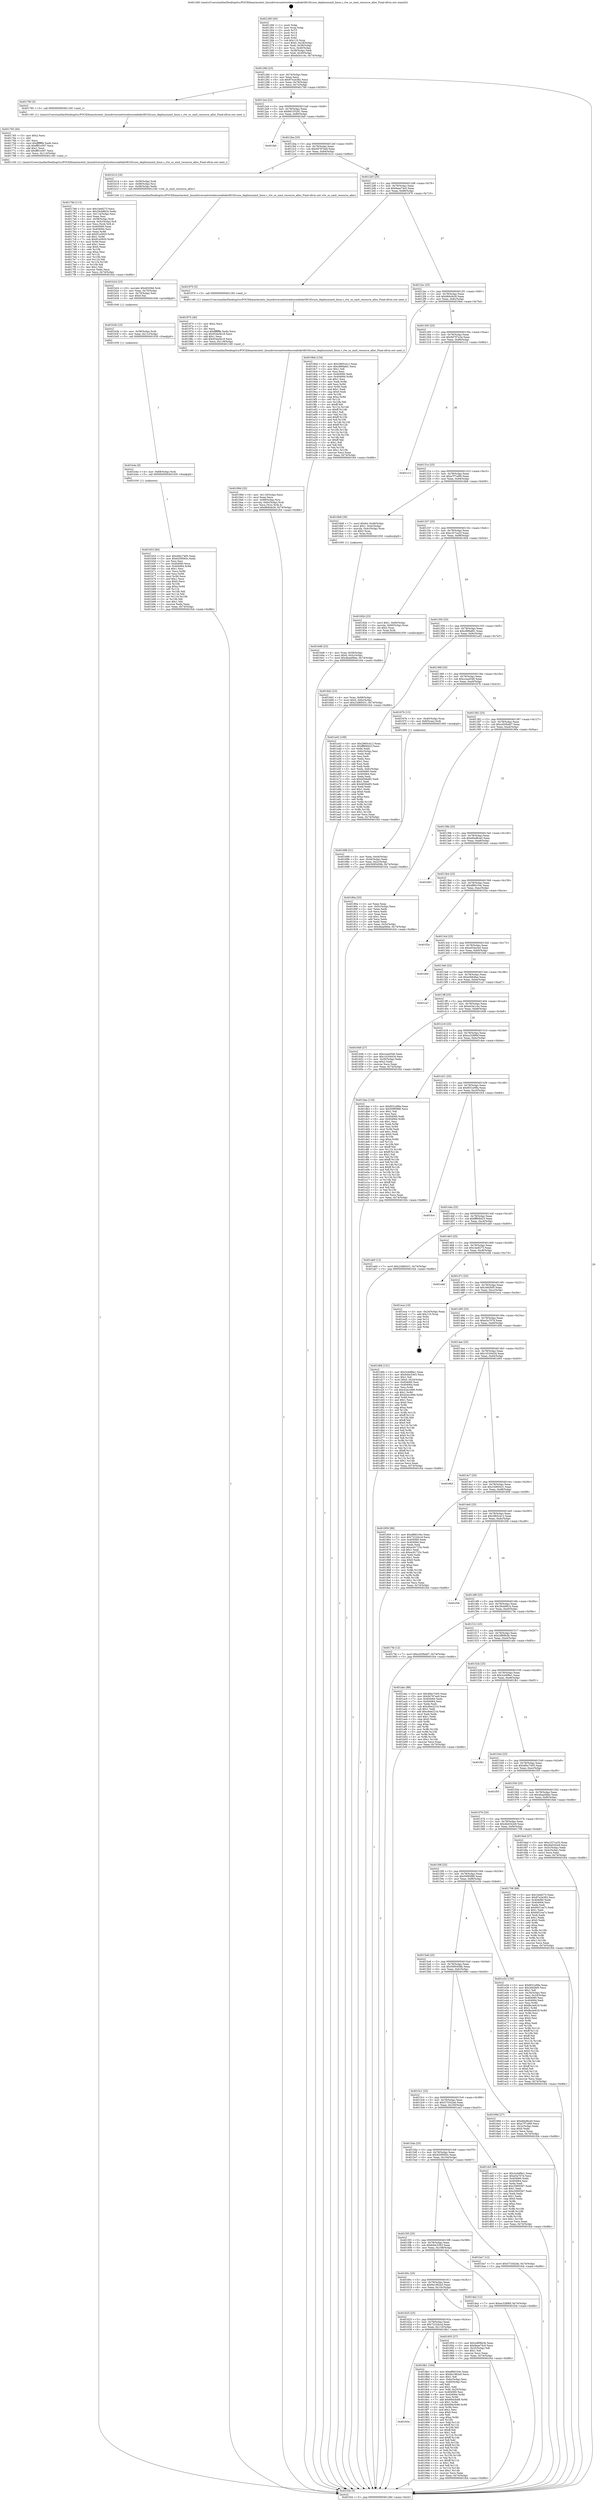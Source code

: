 digraph "0x401260" {
  label = "0x401260 (/mnt/c/Users/mathe/Desktop/tcc/POCII/binaries/extr_linuxdriversnetwirelessrealtekrtl8192cuos_deplinuxxmit_linux.c_rtw_os_xmit_resource_alloc_Final-ollvm.out::main(0))"
  labelloc = "t"
  node[shape=record]

  Entry [label="",width=0.3,height=0.3,shape=circle,fillcolor=black,style=filled]
  "0x40128d" [label="{
     0x40128d [23]\l
     | [instrs]\l
     &nbsp;&nbsp;0x40128d \<+3\>: mov -0x74(%rbp),%eax\l
     &nbsp;&nbsp;0x401290 \<+2\>: mov %eax,%ecx\l
     &nbsp;&nbsp;0x401292 \<+6\>: sub $0x87e2e382,%ecx\l
     &nbsp;&nbsp;0x401298 \<+3\>: mov %eax,-0x78(%rbp)\l
     &nbsp;&nbsp;0x40129b \<+3\>: mov %ecx,-0x7c(%rbp)\l
     &nbsp;&nbsp;0x40129e \<+6\>: je 0000000000401760 \<main+0x500\>\l
  }"]
  "0x401760" [label="{
     0x401760 [5]\l
     | [instrs]\l
     &nbsp;&nbsp;0x401760 \<+5\>: call 0000000000401160 \<next_i\>\l
     | [calls]\l
     &nbsp;&nbsp;0x401160 \{1\} (/mnt/c/Users/mathe/Desktop/tcc/POCII/binaries/extr_linuxdriversnetwirelessrealtekrtl8192cuos_deplinuxxmit_linux.c_rtw_os_xmit_resource_alloc_Final-ollvm.out::next_i)\l
  }"]
  "0x4012a4" [label="{
     0x4012a4 [22]\l
     | [instrs]\l
     &nbsp;&nbsp;0x4012a4 \<+5\>: jmp 00000000004012a9 \<main+0x49\>\l
     &nbsp;&nbsp;0x4012a9 \<+3\>: mov -0x78(%rbp),%eax\l
     &nbsp;&nbsp;0x4012ac \<+5\>: sub $0x8d155291,%eax\l
     &nbsp;&nbsp;0x4012b1 \<+3\>: mov %eax,-0x80(%rbp)\l
     &nbsp;&nbsp;0x4012b4 \<+6\>: je 0000000000401fa0 \<main+0xd40\>\l
  }"]
  Exit [label="",width=0.3,height=0.3,shape=circle,fillcolor=black,style=filled,peripheries=2]
  "0x401fa0" [label="{
     0x401fa0\l
  }", style=dashed]
  "0x4012ba" [label="{
     0x4012ba [25]\l
     | [instrs]\l
     &nbsp;&nbsp;0x4012ba \<+5\>: jmp 00000000004012bf \<main+0x5f\>\l
     &nbsp;&nbsp;0x4012bf \<+3\>: mov -0x78(%rbp),%eax\l
     &nbsp;&nbsp;0x4012c2 \<+5\>: sub $0x94767ee9,%eax\l
     &nbsp;&nbsp;0x4012c7 \<+6\>: mov %eax,-0x84(%rbp)\l
     &nbsp;&nbsp;0x4012cd \<+6\>: je 0000000000401b14 \<main+0x8b4\>\l
  }"]
  "0x401b53" [label="{
     0x401b53 [84]\l
     | [instrs]\l
     &nbsp;&nbsp;0x401b53 \<+5\>: mov $0x46bc7405,%eax\l
     &nbsp;&nbsp;0x401b58 \<+5\>: mov $0x6209565c,%edx\l
     &nbsp;&nbsp;0x401b5d \<+2\>: xor %esi,%esi\l
     &nbsp;&nbsp;0x401b5f \<+7\>: mov 0x404060,%ecx\l
     &nbsp;&nbsp;0x401b66 \<+8\>: mov 0x404064,%r8d\l
     &nbsp;&nbsp;0x401b6e \<+3\>: sub $0x1,%esi\l
     &nbsp;&nbsp;0x401b71 \<+3\>: mov %ecx,%r9d\l
     &nbsp;&nbsp;0x401b74 \<+3\>: add %esi,%r9d\l
     &nbsp;&nbsp;0x401b77 \<+4\>: imul %r9d,%ecx\l
     &nbsp;&nbsp;0x401b7b \<+3\>: and $0x1,%ecx\l
     &nbsp;&nbsp;0x401b7e \<+3\>: cmp $0x0,%ecx\l
     &nbsp;&nbsp;0x401b81 \<+4\>: sete %r10b\l
     &nbsp;&nbsp;0x401b85 \<+4\>: cmp $0xa,%r8d\l
     &nbsp;&nbsp;0x401b89 \<+4\>: setl %r11b\l
     &nbsp;&nbsp;0x401b8d \<+3\>: mov %r10b,%bl\l
     &nbsp;&nbsp;0x401b90 \<+3\>: and %r11b,%bl\l
     &nbsp;&nbsp;0x401b93 \<+3\>: xor %r11b,%r10b\l
     &nbsp;&nbsp;0x401b96 \<+3\>: or %r10b,%bl\l
     &nbsp;&nbsp;0x401b99 \<+3\>: test $0x1,%bl\l
     &nbsp;&nbsp;0x401b9c \<+3\>: cmovne %edx,%eax\l
     &nbsp;&nbsp;0x401b9f \<+3\>: mov %eax,-0x74(%rbp)\l
     &nbsp;&nbsp;0x401ba2 \<+5\>: jmp 0000000000401fcb \<main+0xd6b\>\l
  }"]
  "0x401b14" [label="{
     0x401b14 [16]\l
     | [instrs]\l
     &nbsp;&nbsp;0x401b14 \<+4\>: mov -0x58(%rbp),%rdi\l
     &nbsp;&nbsp;0x401b18 \<+4\>: mov -0x68(%rbp),%rsi\l
     &nbsp;&nbsp;0x401b1c \<+3\>: mov -0x48(%rbp),%edx\l
     &nbsp;&nbsp;0x401b1f \<+5\>: call 0000000000401240 \<rtw_os_xmit_resource_alloc\>\l
     | [calls]\l
     &nbsp;&nbsp;0x401240 \{1\} (/mnt/c/Users/mathe/Desktop/tcc/POCII/binaries/extr_linuxdriversnetwirelessrealtekrtl8192cuos_deplinuxxmit_linux.c_rtw_os_xmit_resource_alloc_Final-ollvm.out::rtw_os_xmit_resource_alloc)\l
  }"]
  "0x4012d3" [label="{
     0x4012d3 [25]\l
     | [instrs]\l
     &nbsp;&nbsp;0x4012d3 \<+5\>: jmp 00000000004012d8 \<main+0x78\>\l
     &nbsp;&nbsp;0x4012d8 \<+3\>: mov -0x78(%rbp),%eax\l
     &nbsp;&nbsp;0x4012db \<+5\>: sub $0x9aae74c0,%eax\l
     &nbsp;&nbsp;0x4012e0 \<+6\>: mov %eax,-0x88(%rbp)\l
     &nbsp;&nbsp;0x4012e6 \<+6\>: je 0000000000401970 \<main+0x710\>\l
  }"]
  "0x401b4a" [label="{
     0x401b4a [9]\l
     | [instrs]\l
     &nbsp;&nbsp;0x401b4a \<+4\>: mov -0x68(%rbp),%rdi\l
     &nbsp;&nbsp;0x401b4e \<+5\>: call 0000000000401030 \<free@plt\>\l
     | [calls]\l
     &nbsp;&nbsp;0x401030 \{1\} (unknown)\l
  }"]
  "0x401970" [label="{
     0x401970 [5]\l
     | [instrs]\l
     &nbsp;&nbsp;0x401970 \<+5\>: call 0000000000401160 \<next_i\>\l
     | [calls]\l
     &nbsp;&nbsp;0x401160 \{1\} (/mnt/c/Users/mathe/Desktop/tcc/POCII/binaries/extr_linuxdriversnetwirelessrealtekrtl8192cuos_deplinuxxmit_linux.c_rtw_os_xmit_resource_alloc_Final-ollvm.out::next_i)\l
  }"]
  "0x4012ec" [label="{
     0x4012ec [25]\l
     | [instrs]\l
     &nbsp;&nbsp;0x4012ec \<+5\>: jmp 00000000004012f1 \<main+0x91\>\l
     &nbsp;&nbsp;0x4012f1 \<+3\>: mov -0x78(%rbp),%eax\l
     &nbsp;&nbsp;0x4012f4 \<+5\>: sub $0x9b9cfe26,%eax\l
     &nbsp;&nbsp;0x4012f9 \<+6\>: mov %eax,-0x8c(%rbp)\l
     &nbsp;&nbsp;0x4012ff \<+6\>: je 00000000004019bd \<main+0x75d\>\l
  }"]
  "0x401b3b" [label="{
     0x401b3b [15]\l
     | [instrs]\l
     &nbsp;&nbsp;0x401b3b \<+4\>: mov -0x58(%rbp),%rdi\l
     &nbsp;&nbsp;0x401b3f \<+6\>: mov %eax,-0x11c(%rbp)\l
     &nbsp;&nbsp;0x401b45 \<+5\>: call 0000000000401030 \<free@plt\>\l
     | [calls]\l
     &nbsp;&nbsp;0x401030 \{1\} (unknown)\l
  }"]
  "0x4019bd" [label="{
     0x4019bd [134]\l
     | [instrs]\l
     &nbsp;&nbsp;0x4019bd \<+5\>: mov $0x2965c412,%eax\l
     &nbsp;&nbsp;0x4019c2 \<+5\>: mov $0xc889afd1,%ecx\l
     &nbsp;&nbsp;0x4019c7 \<+2\>: mov $0x1,%dl\l
     &nbsp;&nbsp;0x4019c9 \<+2\>: xor %esi,%esi\l
     &nbsp;&nbsp;0x4019cb \<+7\>: mov 0x404060,%edi\l
     &nbsp;&nbsp;0x4019d2 \<+8\>: mov 0x404064,%r8d\l
     &nbsp;&nbsp;0x4019da \<+3\>: sub $0x1,%esi\l
     &nbsp;&nbsp;0x4019dd \<+3\>: mov %edi,%r9d\l
     &nbsp;&nbsp;0x4019e0 \<+3\>: add %esi,%r9d\l
     &nbsp;&nbsp;0x4019e3 \<+4\>: imul %r9d,%edi\l
     &nbsp;&nbsp;0x4019e7 \<+3\>: and $0x1,%edi\l
     &nbsp;&nbsp;0x4019ea \<+3\>: cmp $0x0,%edi\l
     &nbsp;&nbsp;0x4019ed \<+4\>: sete %r10b\l
     &nbsp;&nbsp;0x4019f1 \<+4\>: cmp $0xa,%r8d\l
     &nbsp;&nbsp;0x4019f5 \<+4\>: setl %r11b\l
     &nbsp;&nbsp;0x4019f9 \<+3\>: mov %r10b,%bl\l
     &nbsp;&nbsp;0x4019fc \<+3\>: xor $0xff,%bl\l
     &nbsp;&nbsp;0x4019ff \<+3\>: mov %r11b,%r14b\l
     &nbsp;&nbsp;0x401a02 \<+4\>: xor $0xff,%r14b\l
     &nbsp;&nbsp;0x401a06 \<+3\>: xor $0x1,%dl\l
     &nbsp;&nbsp;0x401a09 \<+3\>: mov %bl,%r15b\l
     &nbsp;&nbsp;0x401a0c \<+4\>: and $0xff,%r15b\l
     &nbsp;&nbsp;0x401a10 \<+3\>: and %dl,%r10b\l
     &nbsp;&nbsp;0x401a13 \<+3\>: mov %r14b,%r12b\l
     &nbsp;&nbsp;0x401a16 \<+4\>: and $0xff,%r12b\l
     &nbsp;&nbsp;0x401a1a \<+3\>: and %dl,%r11b\l
     &nbsp;&nbsp;0x401a1d \<+3\>: or %r10b,%r15b\l
     &nbsp;&nbsp;0x401a20 \<+3\>: or %r11b,%r12b\l
     &nbsp;&nbsp;0x401a23 \<+3\>: xor %r12b,%r15b\l
     &nbsp;&nbsp;0x401a26 \<+3\>: or %r14b,%bl\l
     &nbsp;&nbsp;0x401a29 \<+3\>: xor $0xff,%bl\l
     &nbsp;&nbsp;0x401a2c \<+3\>: or $0x1,%dl\l
     &nbsp;&nbsp;0x401a2f \<+2\>: and %dl,%bl\l
     &nbsp;&nbsp;0x401a31 \<+3\>: or %bl,%r15b\l
     &nbsp;&nbsp;0x401a34 \<+4\>: test $0x1,%r15b\l
     &nbsp;&nbsp;0x401a38 \<+3\>: cmovne %ecx,%eax\l
     &nbsp;&nbsp;0x401a3b \<+3\>: mov %eax,-0x74(%rbp)\l
     &nbsp;&nbsp;0x401a3e \<+5\>: jmp 0000000000401fcb \<main+0xd6b\>\l
  }"]
  "0x401305" [label="{
     0x401305 [25]\l
     | [instrs]\l
     &nbsp;&nbsp;0x401305 \<+5\>: jmp 000000000040130a \<main+0xaa\>\l
     &nbsp;&nbsp;0x40130a \<+3\>: mov -0x78(%rbp),%eax\l
     &nbsp;&nbsp;0x40130d \<+5\>: sub $0x9d797a3e,%eax\l
     &nbsp;&nbsp;0x401312 \<+6\>: mov %eax,-0x90(%rbp)\l
     &nbsp;&nbsp;0x401318 \<+6\>: je 0000000000401c12 \<main+0x9b2\>\l
  }"]
  "0x401b24" [label="{
     0x401b24 [23]\l
     | [instrs]\l
     &nbsp;&nbsp;0x401b24 \<+10\>: movabs $0x4020b6,%rdi\l
     &nbsp;&nbsp;0x401b2e \<+3\>: mov %eax,-0x70(%rbp)\l
     &nbsp;&nbsp;0x401b31 \<+3\>: mov -0x70(%rbp),%esi\l
     &nbsp;&nbsp;0x401b34 \<+2\>: mov $0x0,%al\l
     &nbsp;&nbsp;0x401b36 \<+5\>: call 0000000000401040 \<printf@plt\>\l
     | [calls]\l
     &nbsp;&nbsp;0x401040 \{1\} (unknown)\l
  }"]
  "0x401c12" [label="{
     0x401c12\l
  }", style=dashed]
  "0x40131e" [label="{
     0x40131e [25]\l
     | [instrs]\l
     &nbsp;&nbsp;0x40131e \<+5\>: jmp 0000000000401323 \<main+0xc3\>\l
     &nbsp;&nbsp;0x401323 \<+3\>: mov -0x78(%rbp),%eax\l
     &nbsp;&nbsp;0x401326 \<+5\>: sub $0xa7f7cd90,%eax\l
     &nbsp;&nbsp;0x40132b \<+6\>: mov %eax,-0x94(%rbp)\l
     &nbsp;&nbsp;0x401331 \<+6\>: je 00000000004016b8 \<main+0x458\>\l
  }"]
  "0x40199d" [label="{
     0x40199d [32]\l
     | [instrs]\l
     &nbsp;&nbsp;0x40199d \<+6\>: mov -0x118(%rbp),%ecx\l
     &nbsp;&nbsp;0x4019a3 \<+3\>: imul %eax,%ecx\l
     &nbsp;&nbsp;0x4019a6 \<+4\>: mov -0x68(%rbp),%rsi\l
     &nbsp;&nbsp;0x4019aa \<+4\>: movslq -0x6c(%rbp),%rdi\l
     &nbsp;&nbsp;0x4019ae \<+3\>: mov %ecx,(%rsi,%rdi,4)\l
     &nbsp;&nbsp;0x4019b1 \<+7\>: movl $0x9b9cfe26,-0x74(%rbp)\l
     &nbsp;&nbsp;0x4019b8 \<+5\>: jmp 0000000000401fcb \<main+0xd6b\>\l
  }"]
  "0x4016b8" [label="{
     0x4016b8 [30]\l
     | [instrs]\l
     &nbsp;&nbsp;0x4016b8 \<+7\>: movl $0x64,-0x48(%rbp)\l
     &nbsp;&nbsp;0x4016bf \<+7\>: movl $0x1,-0x4c(%rbp)\l
     &nbsp;&nbsp;0x4016c6 \<+4\>: movslq -0x4c(%rbp),%rax\l
     &nbsp;&nbsp;0x4016ca \<+4\>: shl $0x2,%rax\l
     &nbsp;&nbsp;0x4016ce \<+3\>: mov %rax,%rdi\l
     &nbsp;&nbsp;0x4016d1 \<+5\>: call 0000000000401050 \<malloc@plt\>\l
     | [calls]\l
     &nbsp;&nbsp;0x401050 \{1\} (unknown)\l
  }"]
  "0x401337" [label="{
     0x401337 [25]\l
     | [instrs]\l
     &nbsp;&nbsp;0x401337 \<+5\>: jmp 000000000040133c \<main+0xdc\>\l
     &nbsp;&nbsp;0x40133c \<+3\>: mov -0x78(%rbp),%eax\l
     &nbsp;&nbsp;0x40133f \<+5\>: sub $0xc327ca33,%eax\l
     &nbsp;&nbsp;0x401344 \<+6\>: mov %eax,-0x98(%rbp)\l
     &nbsp;&nbsp;0x40134a \<+6\>: je 000000000040182b \<main+0x5cb\>\l
  }"]
  "0x401975" [label="{
     0x401975 [40]\l
     | [instrs]\l
     &nbsp;&nbsp;0x401975 \<+5\>: mov $0x2,%ecx\l
     &nbsp;&nbsp;0x40197a \<+1\>: cltd\l
     &nbsp;&nbsp;0x40197b \<+2\>: idiv %ecx\l
     &nbsp;&nbsp;0x40197d \<+6\>: imul $0xfffffffe,%edx,%ecx\l
     &nbsp;&nbsp;0x401983 \<+6\>: sub $0x934a5b18,%ecx\l
     &nbsp;&nbsp;0x401989 \<+3\>: add $0x1,%ecx\l
     &nbsp;&nbsp;0x40198c \<+6\>: add $0x934a5b18,%ecx\l
     &nbsp;&nbsp;0x401992 \<+6\>: mov %ecx,-0x118(%rbp)\l
     &nbsp;&nbsp;0x401998 \<+5\>: call 0000000000401160 \<next_i\>\l
     | [calls]\l
     &nbsp;&nbsp;0x401160 \{1\} (/mnt/c/Users/mathe/Desktop/tcc/POCII/binaries/extr_linuxdriversnetwirelessrealtekrtl8192cuos_deplinuxxmit_linux.c_rtw_os_xmit_resource_alloc_Final-ollvm.out::next_i)\l
  }"]
  "0x40182b" [label="{
     0x40182b [23]\l
     | [instrs]\l
     &nbsp;&nbsp;0x40182b \<+7\>: movl $0x1,-0x60(%rbp)\l
     &nbsp;&nbsp;0x401832 \<+4\>: movslq -0x60(%rbp),%rax\l
     &nbsp;&nbsp;0x401836 \<+4\>: shl $0x2,%rax\l
     &nbsp;&nbsp;0x40183a \<+3\>: mov %rax,%rdi\l
     &nbsp;&nbsp;0x40183d \<+5\>: call 0000000000401050 \<malloc@plt\>\l
     | [calls]\l
     &nbsp;&nbsp;0x401050 \{1\} (unknown)\l
  }"]
  "0x401350" [label="{
     0x401350 [25]\l
     | [instrs]\l
     &nbsp;&nbsp;0x401350 \<+5\>: jmp 0000000000401355 \<main+0xf5\>\l
     &nbsp;&nbsp;0x401355 \<+3\>: mov -0x78(%rbp),%eax\l
     &nbsp;&nbsp;0x401358 \<+5\>: sub $0xc889afd1,%eax\l
     &nbsp;&nbsp;0x40135d \<+6\>: mov %eax,-0x9c(%rbp)\l
     &nbsp;&nbsp;0x401363 \<+6\>: je 0000000000401a43 \<main+0x7e3\>\l
  }"]
  "0x40163e" [label="{
     0x40163e\l
  }", style=dashed]
  "0x401a43" [label="{
     0x401a43 [109]\l
     | [instrs]\l
     &nbsp;&nbsp;0x401a43 \<+5\>: mov $0x2965c412,%eax\l
     &nbsp;&nbsp;0x401a48 \<+5\>: mov $0xff806d23,%ecx\l
     &nbsp;&nbsp;0x401a4d \<+2\>: xor %edx,%edx\l
     &nbsp;&nbsp;0x401a4f \<+3\>: mov -0x6c(%rbp),%esi\l
     &nbsp;&nbsp;0x401a52 \<+2\>: mov %edx,%edi\l
     &nbsp;&nbsp;0x401a54 \<+2\>: sub %esi,%edi\l
     &nbsp;&nbsp;0x401a56 \<+2\>: mov %edx,%esi\l
     &nbsp;&nbsp;0x401a58 \<+3\>: sub $0x1,%esi\l
     &nbsp;&nbsp;0x401a5b \<+2\>: add %esi,%edi\l
     &nbsp;&nbsp;0x401a5d \<+2\>: sub %edi,%edx\l
     &nbsp;&nbsp;0x401a5f \<+3\>: mov %edx,-0x6c(%rbp)\l
     &nbsp;&nbsp;0x401a62 \<+7\>: mov 0x404060,%edx\l
     &nbsp;&nbsp;0x401a69 \<+7\>: mov 0x404064,%esi\l
     &nbsp;&nbsp;0x401a70 \<+2\>: mov %edx,%edi\l
     &nbsp;&nbsp;0x401a72 \<+6\>: sub $0xbf26bdf2,%edi\l
     &nbsp;&nbsp;0x401a78 \<+3\>: sub $0x1,%edi\l
     &nbsp;&nbsp;0x401a7b \<+6\>: add $0xbf26bdf2,%edi\l
     &nbsp;&nbsp;0x401a81 \<+3\>: imul %edi,%edx\l
     &nbsp;&nbsp;0x401a84 \<+3\>: and $0x1,%edx\l
     &nbsp;&nbsp;0x401a87 \<+3\>: cmp $0x0,%edx\l
     &nbsp;&nbsp;0x401a8a \<+4\>: sete %r8b\l
     &nbsp;&nbsp;0x401a8e \<+3\>: cmp $0xa,%esi\l
     &nbsp;&nbsp;0x401a91 \<+4\>: setl %r9b\l
     &nbsp;&nbsp;0x401a95 \<+3\>: mov %r8b,%r10b\l
     &nbsp;&nbsp;0x401a98 \<+3\>: and %r9b,%r10b\l
     &nbsp;&nbsp;0x401a9b \<+3\>: xor %r9b,%r8b\l
     &nbsp;&nbsp;0x401a9e \<+3\>: or %r8b,%r10b\l
     &nbsp;&nbsp;0x401aa1 \<+4\>: test $0x1,%r10b\l
     &nbsp;&nbsp;0x401aa5 \<+3\>: cmovne %ecx,%eax\l
     &nbsp;&nbsp;0x401aa8 \<+3\>: mov %eax,-0x74(%rbp)\l
     &nbsp;&nbsp;0x401aab \<+5\>: jmp 0000000000401fcb \<main+0xd6b\>\l
  }"]
  "0x401369" [label="{
     0x401369 [25]\l
     | [instrs]\l
     &nbsp;&nbsp;0x401369 \<+5\>: jmp 000000000040136e \<main+0x10e\>\l
     &nbsp;&nbsp;0x40136e \<+3\>: mov -0x78(%rbp),%eax\l
     &nbsp;&nbsp;0x401371 \<+5\>: sub $0xccea4546,%eax\l
     &nbsp;&nbsp;0x401376 \<+6\>: mov %eax,-0xa0(%rbp)\l
     &nbsp;&nbsp;0x40137c \<+6\>: je 000000000040167b \<main+0x41b\>\l
  }"]
  "0x4018b1" [label="{
     0x4018b1 [164]\l
     | [instrs]\l
     &nbsp;&nbsp;0x4018b1 \<+5\>: mov $0xdf66104c,%eax\l
     &nbsp;&nbsp;0x4018b6 \<+5\>: mov $0x6e1962e5,%ecx\l
     &nbsp;&nbsp;0x4018bb \<+2\>: mov $0x1,%dl\l
     &nbsp;&nbsp;0x4018bd \<+3\>: mov -0x6c(%rbp),%esi\l
     &nbsp;&nbsp;0x4018c0 \<+3\>: cmp -0x60(%rbp),%esi\l
     &nbsp;&nbsp;0x4018c3 \<+4\>: setl %dil\l
     &nbsp;&nbsp;0x4018c7 \<+4\>: and $0x1,%dil\l
     &nbsp;&nbsp;0x4018cb \<+4\>: mov %dil,-0x25(%rbp)\l
     &nbsp;&nbsp;0x4018cf \<+7\>: mov 0x404060,%esi\l
     &nbsp;&nbsp;0x4018d6 \<+8\>: mov 0x404064,%r8d\l
     &nbsp;&nbsp;0x4018de \<+3\>: mov %esi,%r9d\l
     &nbsp;&nbsp;0x4018e1 \<+7\>: add $0x684cfc68,%r9d\l
     &nbsp;&nbsp;0x4018e8 \<+4\>: sub $0x1,%r9d\l
     &nbsp;&nbsp;0x4018ec \<+7\>: sub $0x684cfc68,%r9d\l
     &nbsp;&nbsp;0x4018f3 \<+4\>: imul %r9d,%esi\l
     &nbsp;&nbsp;0x4018f7 \<+3\>: and $0x1,%esi\l
     &nbsp;&nbsp;0x4018fa \<+3\>: cmp $0x0,%esi\l
     &nbsp;&nbsp;0x4018fd \<+4\>: sete %dil\l
     &nbsp;&nbsp;0x401901 \<+4\>: cmp $0xa,%r8d\l
     &nbsp;&nbsp;0x401905 \<+4\>: setl %r10b\l
     &nbsp;&nbsp;0x401909 \<+3\>: mov %dil,%r11b\l
     &nbsp;&nbsp;0x40190c \<+4\>: xor $0xff,%r11b\l
     &nbsp;&nbsp;0x401910 \<+3\>: mov %r10b,%bl\l
     &nbsp;&nbsp;0x401913 \<+3\>: xor $0xff,%bl\l
     &nbsp;&nbsp;0x401916 \<+3\>: xor $0x1,%dl\l
     &nbsp;&nbsp;0x401919 \<+3\>: mov %r11b,%r14b\l
     &nbsp;&nbsp;0x40191c \<+4\>: and $0xff,%r14b\l
     &nbsp;&nbsp;0x401920 \<+3\>: and %dl,%dil\l
     &nbsp;&nbsp;0x401923 \<+3\>: mov %bl,%r15b\l
     &nbsp;&nbsp;0x401926 \<+4\>: and $0xff,%r15b\l
     &nbsp;&nbsp;0x40192a \<+3\>: and %dl,%r10b\l
     &nbsp;&nbsp;0x40192d \<+3\>: or %dil,%r14b\l
     &nbsp;&nbsp;0x401930 \<+3\>: or %r10b,%r15b\l
     &nbsp;&nbsp;0x401933 \<+3\>: xor %r15b,%r14b\l
     &nbsp;&nbsp;0x401936 \<+3\>: or %bl,%r11b\l
     &nbsp;&nbsp;0x401939 \<+4\>: xor $0xff,%r11b\l
     &nbsp;&nbsp;0x40193d \<+3\>: or $0x1,%dl\l
     &nbsp;&nbsp;0x401940 \<+3\>: and %dl,%r11b\l
     &nbsp;&nbsp;0x401943 \<+3\>: or %r11b,%r14b\l
     &nbsp;&nbsp;0x401946 \<+4\>: test $0x1,%r14b\l
     &nbsp;&nbsp;0x40194a \<+3\>: cmovne %ecx,%eax\l
     &nbsp;&nbsp;0x40194d \<+3\>: mov %eax,-0x74(%rbp)\l
     &nbsp;&nbsp;0x401950 \<+5\>: jmp 0000000000401fcb \<main+0xd6b\>\l
  }"]
  "0x40167b" [label="{
     0x40167b [13]\l
     | [instrs]\l
     &nbsp;&nbsp;0x40167b \<+4\>: mov -0x40(%rbp),%rax\l
     &nbsp;&nbsp;0x40167f \<+4\>: mov 0x8(%rax),%rdi\l
     &nbsp;&nbsp;0x401683 \<+5\>: call 0000000000401060 \<atoi@plt\>\l
     | [calls]\l
     &nbsp;&nbsp;0x401060 \{1\} (unknown)\l
  }"]
  "0x401382" [label="{
     0x401382 [25]\l
     | [instrs]\l
     &nbsp;&nbsp;0x401382 \<+5\>: jmp 0000000000401387 \<main+0x127\>\l
     &nbsp;&nbsp;0x401387 \<+3\>: mov -0x78(%rbp),%eax\l
     &nbsp;&nbsp;0x40138a \<+5\>: sub $0xcd20bdd7,%eax\l
     &nbsp;&nbsp;0x40138f \<+6\>: mov %eax,-0xa4(%rbp)\l
     &nbsp;&nbsp;0x401395 \<+6\>: je 000000000040180a \<main+0x5aa\>\l
  }"]
  "0x401625" [label="{
     0x401625 [25]\l
     | [instrs]\l
     &nbsp;&nbsp;0x401625 \<+5\>: jmp 000000000040162a \<main+0x3ca\>\l
     &nbsp;&nbsp;0x40162a \<+3\>: mov -0x78(%rbp),%eax\l
     &nbsp;&nbsp;0x40162d \<+5\>: sub $0x7222dccd,%eax\l
     &nbsp;&nbsp;0x401632 \<+6\>: mov %eax,-0x110(%rbp)\l
     &nbsp;&nbsp;0x401638 \<+6\>: je 00000000004018b1 \<main+0x651\>\l
  }"]
  "0x40180a" [label="{
     0x40180a [33]\l
     | [instrs]\l
     &nbsp;&nbsp;0x40180a \<+2\>: xor %eax,%eax\l
     &nbsp;&nbsp;0x40180c \<+3\>: mov -0x5c(%rbp),%ecx\l
     &nbsp;&nbsp;0x40180f \<+2\>: mov %eax,%edx\l
     &nbsp;&nbsp;0x401811 \<+2\>: sub %ecx,%edx\l
     &nbsp;&nbsp;0x401813 \<+2\>: mov %eax,%ecx\l
     &nbsp;&nbsp;0x401815 \<+3\>: sub $0x1,%ecx\l
     &nbsp;&nbsp;0x401818 \<+2\>: add %ecx,%edx\l
     &nbsp;&nbsp;0x40181a \<+2\>: sub %edx,%eax\l
     &nbsp;&nbsp;0x40181c \<+3\>: mov %eax,-0x5c(%rbp)\l
     &nbsp;&nbsp;0x40181f \<+7\>: movl $0x4baa0bbe,-0x74(%rbp)\l
     &nbsp;&nbsp;0x401826 \<+5\>: jmp 0000000000401fcb \<main+0xd6b\>\l
  }"]
  "0x40139b" [label="{
     0x40139b [25]\l
     | [instrs]\l
     &nbsp;&nbsp;0x40139b \<+5\>: jmp 00000000004013a0 \<main+0x140\>\l
     &nbsp;&nbsp;0x4013a0 \<+3\>: mov -0x78(%rbp),%eax\l
     &nbsp;&nbsp;0x4013a3 \<+5\>: sub $0xd0ed6ce0,%eax\l
     &nbsp;&nbsp;0x4013a8 \<+6\>: mov %eax,-0xa8(%rbp)\l
     &nbsp;&nbsp;0x4013ae \<+6\>: je 0000000000401bb3 \<main+0x953\>\l
  }"]
  "0x401955" [label="{
     0x401955 [27]\l
     | [instrs]\l
     &nbsp;&nbsp;0x401955 \<+5\>: mov $0x2df08b3b,%eax\l
     &nbsp;&nbsp;0x40195a \<+5\>: mov $0x9aae74c0,%ecx\l
     &nbsp;&nbsp;0x40195f \<+3\>: mov -0x25(%rbp),%dl\l
     &nbsp;&nbsp;0x401962 \<+3\>: test $0x1,%dl\l
     &nbsp;&nbsp;0x401965 \<+3\>: cmovne %ecx,%eax\l
     &nbsp;&nbsp;0x401968 \<+3\>: mov %eax,-0x74(%rbp)\l
     &nbsp;&nbsp;0x40196b \<+5\>: jmp 0000000000401fcb \<main+0xd6b\>\l
  }"]
  "0x401bb3" [label="{
     0x401bb3\l
  }", style=dashed]
  "0x4013b4" [label="{
     0x4013b4 [25]\l
     | [instrs]\l
     &nbsp;&nbsp;0x4013b4 \<+5\>: jmp 00000000004013b9 \<main+0x159\>\l
     &nbsp;&nbsp;0x4013b9 \<+3\>: mov -0x78(%rbp),%eax\l
     &nbsp;&nbsp;0x4013bc \<+5\>: sub $0xdf66104c,%eax\l
     &nbsp;&nbsp;0x4013c1 \<+6\>: mov %eax,-0xac(%rbp)\l
     &nbsp;&nbsp;0x4013c7 \<+6\>: je 0000000000401f2a \<main+0xcca\>\l
  }"]
  "0x40160c" [label="{
     0x40160c [25]\l
     | [instrs]\l
     &nbsp;&nbsp;0x40160c \<+5\>: jmp 0000000000401611 \<main+0x3b1\>\l
     &nbsp;&nbsp;0x401611 \<+3\>: mov -0x78(%rbp),%eax\l
     &nbsp;&nbsp;0x401614 \<+5\>: sub $0x6e1962e5,%eax\l
     &nbsp;&nbsp;0x401619 \<+6\>: mov %eax,-0x10c(%rbp)\l
     &nbsp;&nbsp;0x40161f \<+6\>: je 0000000000401955 \<main+0x6f5\>\l
  }"]
  "0x401f2a" [label="{
     0x401f2a\l
  }", style=dashed]
  "0x4013cd" [label="{
     0x4013cd [25]\l
     | [instrs]\l
     &nbsp;&nbsp;0x4013cd \<+5\>: jmp 00000000004013d2 \<main+0x172\>\l
     &nbsp;&nbsp;0x4013d2 \<+3\>: mov -0x78(%rbp),%eax\l
     &nbsp;&nbsp;0x4013d5 \<+5\>: sub $0xe034e3a5,%eax\l
     &nbsp;&nbsp;0x4013da \<+6\>: mov %eax,-0xb0(%rbp)\l
     &nbsp;&nbsp;0x4013e0 \<+6\>: je 0000000000401bbf \<main+0x95f\>\l
  }"]
  "0x401da2" [label="{
     0x401da2 [12]\l
     | [instrs]\l
     &nbsp;&nbsp;0x401da2 \<+7\>: movl $0xec3289bf,-0x74(%rbp)\l
     &nbsp;&nbsp;0x401da9 \<+5\>: jmp 0000000000401fcb \<main+0xd6b\>\l
  }"]
  "0x401bbf" [label="{
     0x401bbf\l
  }", style=dashed]
  "0x4013e6" [label="{
     0x4013e6 [25]\l
     | [instrs]\l
     &nbsp;&nbsp;0x4013e6 \<+5\>: jmp 00000000004013eb \<main+0x18b\>\l
     &nbsp;&nbsp;0x4013eb \<+3\>: mov -0x78(%rbp),%eax\l
     &nbsp;&nbsp;0x4013ee \<+5\>: sub $0xe5bfc8ae,%eax\l
     &nbsp;&nbsp;0x4013f3 \<+6\>: mov %eax,-0xb4(%rbp)\l
     &nbsp;&nbsp;0x4013f9 \<+6\>: je 0000000000401ca7 \<main+0xa47\>\l
  }"]
  "0x4015f3" [label="{
     0x4015f3 [25]\l
     | [instrs]\l
     &nbsp;&nbsp;0x4015f3 \<+5\>: jmp 00000000004015f8 \<main+0x398\>\l
     &nbsp;&nbsp;0x4015f8 \<+3\>: mov -0x78(%rbp),%eax\l
     &nbsp;&nbsp;0x4015fb \<+5\>: sub $0x64dc5363,%eax\l
     &nbsp;&nbsp;0x401600 \<+6\>: mov %eax,-0x108(%rbp)\l
     &nbsp;&nbsp;0x401606 \<+6\>: je 0000000000401da2 \<main+0xb42\>\l
  }"]
  "0x401ca7" [label="{
     0x401ca7\l
  }", style=dashed]
  "0x4013ff" [label="{
     0x4013ff [25]\l
     | [instrs]\l
     &nbsp;&nbsp;0x4013ff \<+5\>: jmp 0000000000401404 \<main+0x1a4\>\l
     &nbsp;&nbsp;0x401404 \<+3\>: mov -0x78(%rbp),%eax\l
     &nbsp;&nbsp;0x401407 \<+5\>: sub $0xeb3e1c4c,%eax\l
     &nbsp;&nbsp;0x40140c \<+6\>: mov %eax,-0xb8(%rbp)\l
     &nbsp;&nbsp;0x401412 \<+6\>: je 0000000000401648 \<main+0x3e8\>\l
  }"]
  "0x401ba7" [label="{
     0x401ba7 [12]\l
     | [instrs]\l
     &nbsp;&nbsp;0x401ba7 \<+7\>: movl $0x573342eb,-0x74(%rbp)\l
     &nbsp;&nbsp;0x401bae \<+5\>: jmp 0000000000401fcb \<main+0xd6b\>\l
  }"]
  "0x401648" [label="{
     0x401648 [27]\l
     | [instrs]\l
     &nbsp;&nbsp;0x401648 \<+5\>: mov $0xccea4546,%eax\l
     &nbsp;&nbsp;0x40164d \<+5\>: mov $0x1d164434,%ecx\l
     &nbsp;&nbsp;0x401652 \<+3\>: mov -0x30(%rbp),%edx\l
     &nbsp;&nbsp;0x401655 \<+3\>: cmp $0x2,%edx\l
     &nbsp;&nbsp;0x401658 \<+3\>: cmovne %ecx,%eax\l
     &nbsp;&nbsp;0x40165b \<+3\>: mov %eax,-0x74(%rbp)\l
     &nbsp;&nbsp;0x40165e \<+5\>: jmp 0000000000401fcb \<main+0xd6b\>\l
  }"]
  "0x401418" [label="{
     0x401418 [25]\l
     | [instrs]\l
     &nbsp;&nbsp;0x401418 \<+5\>: jmp 000000000040141d \<main+0x1bd\>\l
     &nbsp;&nbsp;0x40141d \<+3\>: mov -0x78(%rbp),%eax\l
     &nbsp;&nbsp;0x401420 \<+5\>: sub $0xec3289bf,%eax\l
     &nbsp;&nbsp;0x401425 \<+6\>: mov %eax,-0xbc(%rbp)\l
     &nbsp;&nbsp;0x40142b \<+6\>: je 0000000000401dae \<main+0xb4e\>\l
  }"]
  "0x401fcb" [label="{
     0x401fcb [5]\l
     | [instrs]\l
     &nbsp;&nbsp;0x401fcb \<+5\>: jmp 000000000040128d \<main+0x2d\>\l
  }"]
  "0x401260" [label="{
     0x401260 [45]\l
     | [instrs]\l
     &nbsp;&nbsp;0x401260 \<+1\>: push %rbp\l
     &nbsp;&nbsp;0x401261 \<+3\>: mov %rsp,%rbp\l
     &nbsp;&nbsp;0x401264 \<+2\>: push %r15\l
     &nbsp;&nbsp;0x401266 \<+2\>: push %r14\l
     &nbsp;&nbsp;0x401268 \<+2\>: push %r12\l
     &nbsp;&nbsp;0x40126a \<+1\>: push %rbx\l
     &nbsp;&nbsp;0x40126b \<+7\>: sub $0x110,%rsp\l
     &nbsp;&nbsp;0x401272 \<+7\>: movl $0x0,-0x34(%rbp)\l
     &nbsp;&nbsp;0x401279 \<+3\>: mov %edi,-0x38(%rbp)\l
     &nbsp;&nbsp;0x40127c \<+4\>: mov %rsi,-0x40(%rbp)\l
     &nbsp;&nbsp;0x401280 \<+3\>: mov -0x38(%rbp),%edi\l
     &nbsp;&nbsp;0x401283 \<+3\>: mov %edi,-0x30(%rbp)\l
     &nbsp;&nbsp;0x401286 \<+7\>: movl $0xeb3e1c4c,-0x74(%rbp)\l
  }"]
  "0x401688" [label="{
     0x401688 [21]\l
     | [instrs]\l
     &nbsp;&nbsp;0x401688 \<+3\>: mov %eax,-0x44(%rbp)\l
     &nbsp;&nbsp;0x40168b \<+3\>: mov -0x44(%rbp),%eax\l
     &nbsp;&nbsp;0x40168e \<+3\>: mov %eax,-0x2c(%rbp)\l
     &nbsp;&nbsp;0x401691 \<+7\>: movl $0x5695458b,-0x74(%rbp)\l
     &nbsp;&nbsp;0x401698 \<+5\>: jmp 0000000000401fcb \<main+0xd6b\>\l
  }"]
  "0x4015da" [label="{
     0x4015da [25]\l
     | [instrs]\l
     &nbsp;&nbsp;0x4015da \<+5\>: jmp 00000000004015df \<main+0x37f\>\l
     &nbsp;&nbsp;0x4015df \<+3\>: mov -0x78(%rbp),%eax\l
     &nbsp;&nbsp;0x4015e2 \<+5\>: sub $0x6209565c,%eax\l
     &nbsp;&nbsp;0x4015e7 \<+6\>: mov %eax,-0x104(%rbp)\l
     &nbsp;&nbsp;0x4015ed \<+6\>: je 0000000000401ba7 \<main+0x947\>\l
  }"]
  "0x401dae" [label="{
     0x401dae [134]\l
     | [instrs]\l
     &nbsp;&nbsp;0x401dae \<+5\>: mov $0xf031e99a,%eax\l
     &nbsp;&nbsp;0x401db3 \<+5\>: mov $0x50f95f86,%ecx\l
     &nbsp;&nbsp;0x401db8 \<+2\>: mov $0x1,%dl\l
     &nbsp;&nbsp;0x401dba \<+2\>: xor %esi,%esi\l
     &nbsp;&nbsp;0x401dbc \<+7\>: mov 0x404060,%edi\l
     &nbsp;&nbsp;0x401dc3 \<+8\>: mov 0x404064,%r8d\l
     &nbsp;&nbsp;0x401dcb \<+3\>: sub $0x1,%esi\l
     &nbsp;&nbsp;0x401dce \<+3\>: mov %edi,%r9d\l
     &nbsp;&nbsp;0x401dd1 \<+3\>: add %esi,%r9d\l
     &nbsp;&nbsp;0x401dd4 \<+4\>: imul %r9d,%edi\l
     &nbsp;&nbsp;0x401dd8 \<+3\>: and $0x1,%edi\l
     &nbsp;&nbsp;0x401ddb \<+3\>: cmp $0x0,%edi\l
     &nbsp;&nbsp;0x401dde \<+4\>: sete %r10b\l
     &nbsp;&nbsp;0x401de2 \<+4\>: cmp $0xa,%r8d\l
     &nbsp;&nbsp;0x401de6 \<+4\>: setl %r11b\l
     &nbsp;&nbsp;0x401dea \<+3\>: mov %r10b,%bl\l
     &nbsp;&nbsp;0x401ded \<+3\>: xor $0xff,%bl\l
     &nbsp;&nbsp;0x401df0 \<+3\>: mov %r11b,%r14b\l
     &nbsp;&nbsp;0x401df3 \<+4\>: xor $0xff,%r14b\l
     &nbsp;&nbsp;0x401df7 \<+3\>: xor $0x1,%dl\l
     &nbsp;&nbsp;0x401dfa \<+3\>: mov %bl,%r15b\l
     &nbsp;&nbsp;0x401dfd \<+4\>: and $0xff,%r15b\l
     &nbsp;&nbsp;0x401e01 \<+3\>: and %dl,%r10b\l
     &nbsp;&nbsp;0x401e04 \<+3\>: mov %r14b,%r12b\l
     &nbsp;&nbsp;0x401e07 \<+4\>: and $0xff,%r12b\l
     &nbsp;&nbsp;0x401e0b \<+3\>: and %dl,%r11b\l
     &nbsp;&nbsp;0x401e0e \<+3\>: or %r10b,%r15b\l
     &nbsp;&nbsp;0x401e11 \<+3\>: or %r11b,%r12b\l
     &nbsp;&nbsp;0x401e14 \<+3\>: xor %r12b,%r15b\l
     &nbsp;&nbsp;0x401e17 \<+3\>: or %r14b,%bl\l
     &nbsp;&nbsp;0x401e1a \<+3\>: xor $0xff,%bl\l
     &nbsp;&nbsp;0x401e1d \<+3\>: or $0x1,%dl\l
     &nbsp;&nbsp;0x401e20 \<+2\>: and %dl,%bl\l
     &nbsp;&nbsp;0x401e22 \<+3\>: or %bl,%r15b\l
     &nbsp;&nbsp;0x401e25 \<+4\>: test $0x1,%r15b\l
     &nbsp;&nbsp;0x401e29 \<+3\>: cmovne %ecx,%eax\l
     &nbsp;&nbsp;0x401e2c \<+3\>: mov %eax,-0x74(%rbp)\l
     &nbsp;&nbsp;0x401e2f \<+5\>: jmp 0000000000401fcb \<main+0xd6b\>\l
  }"]
  "0x401431" [label="{
     0x401431 [25]\l
     | [instrs]\l
     &nbsp;&nbsp;0x401431 \<+5\>: jmp 0000000000401436 \<main+0x1d6\>\l
     &nbsp;&nbsp;0x401436 \<+3\>: mov -0x78(%rbp),%eax\l
     &nbsp;&nbsp;0x401439 \<+5\>: sub $0xf031e99a,%eax\l
     &nbsp;&nbsp;0x40143e \<+6\>: mov %eax,-0xc0(%rbp)\l
     &nbsp;&nbsp;0x401444 \<+6\>: je 0000000000401fc4 \<main+0xd64\>\l
  }"]
  "0x401cb3" [label="{
     0x401cb3 [88]\l
     | [instrs]\l
     &nbsp;&nbsp;0x401cb3 \<+5\>: mov $0x3cd4f9e1,%eax\l
     &nbsp;&nbsp;0x401cb8 \<+5\>: mov $0xe5a707d,%ecx\l
     &nbsp;&nbsp;0x401cbd \<+7\>: mov 0x404060,%edx\l
     &nbsp;&nbsp;0x401cc4 \<+7\>: mov 0x404064,%esi\l
     &nbsp;&nbsp;0x401ccb \<+2\>: mov %edx,%edi\l
     &nbsp;&nbsp;0x401ccd \<+6\>: add $0xc5900367,%edi\l
     &nbsp;&nbsp;0x401cd3 \<+3\>: sub $0x1,%edi\l
     &nbsp;&nbsp;0x401cd6 \<+6\>: sub $0xc5900367,%edi\l
     &nbsp;&nbsp;0x401cdc \<+3\>: imul %edi,%edx\l
     &nbsp;&nbsp;0x401cdf \<+3\>: and $0x1,%edx\l
     &nbsp;&nbsp;0x401ce2 \<+3\>: cmp $0x0,%edx\l
     &nbsp;&nbsp;0x401ce5 \<+4\>: sete %r8b\l
     &nbsp;&nbsp;0x401ce9 \<+3\>: cmp $0xa,%esi\l
     &nbsp;&nbsp;0x401cec \<+4\>: setl %r9b\l
     &nbsp;&nbsp;0x401cf0 \<+3\>: mov %r8b,%r10b\l
     &nbsp;&nbsp;0x401cf3 \<+3\>: and %r9b,%r10b\l
     &nbsp;&nbsp;0x401cf6 \<+3\>: xor %r9b,%r8b\l
     &nbsp;&nbsp;0x401cf9 \<+3\>: or %r8b,%r10b\l
     &nbsp;&nbsp;0x401cfc \<+4\>: test $0x1,%r10b\l
     &nbsp;&nbsp;0x401d00 \<+3\>: cmovne %ecx,%eax\l
     &nbsp;&nbsp;0x401d03 \<+3\>: mov %eax,-0x74(%rbp)\l
     &nbsp;&nbsp;0x401d06 \<+5\>: jmp 0000000000401fcb \<main+0xd6b\>\l
  }"]
  "0x401fc4" [label="{
     0x401fc4\l
  }", style=dashed]
  "0x40144a" [label="{
     0x40144a [25]\l
     | [instrs]\l
     &nbsp;&nbsp;0x40144a \<+5\>: jmp 000000000040144f \<main+0x1ef\>\l
     &nbsp;&nbsp;0x40144f \<+3\>: mov -0x78(%rbp),%eax\l
     &nbsp;&nbsp;0x401452 \<+5\>: sub $0xff806d23,%eax\l
     &nbsp;&nbsp;0x401457 \<+6\>: mov %eax,-0xc4(%rbp)\l
     &nbsp;&nbsp;0x40145d \<+6\>: je 0000000000401ab0 \<main+0x850\>\l
  }"]
  "0x401842" [label="{
     0x401842 [23]\l
     | [instrs]\l
     &nbsp;&nbsp;0x401842 \<+4\>: mov %rax,-0x68(%rbp)\l
     &nbsp;&nbsp;0x401846 \<+7\>: movl $0x0,-0x6c(%rbp)\l
     &nbsp;&nbsp;0x40184d \<+7\>: movl $0x23d60431,-0x74(%rbp)\l
     &nbsp;&nbsp;0x401854 \<+5\>: jmp 0000000000401fcb \<main+0xd6b\>\l
  }"]
  "0x401ab0" [label="{
     0x401ab0 [12]\l
     | [instrs]\l
     &nbsp;&nbsp;0x401ab0 \<+7\>: movl $0x23d60431,-0x74(%rbp)\l
     &nbsp;&nbsp;0x401ab7 \<+5\>: jmp 0000000000401fcb \<main+0xd6b\>\l
  }"]
  "0x401463" [label="{
     0x401463 [25]\l
     | [instrs]\l
     &nbsp;&nbsp;0x401463 \<+5\>: jmp 0000000000401468 \<main+0x208\>\l
     &nbsp;&nbsp;0x401468 \<+3\>: mov -0x78(%rbp),%eax\l
     &nbsp;&nbsp;0x40146b \<+5\>: sub $0x1be8273,%eax\l
     &nbsp;&nbsp;0x401470 \<+6\>: mov %eax,-0xc8(%rbp)\l
     &nbsp;&nbsp;0x401476 \<+6\>: je 0000000000401edd \<main+0xc7d\>\l
  }"]
  "0x40178d" [label="{
     0x40178d [113]\l
     | [instrs]\l
     &nbsp;&nbsp;0x40178d \<+5\>: mov $0x1be8273,%ecx\l
     &nbsp;&nbsp;0x401792 \<+5\>: mov $0x29cb881b,%edx\l
     &nbsp;&nbsp;0x401797 \<+6\>: mov -0x114(%rbp),%esi\l
     &nbsp;&nbsp;0x40179d \<+3\>: imul %eax,%esi\l
     &nbsp;&nbsp;0x4017a0 \<+4\>: mov -0x58(%rbp),%rdi\l
     &nbsp;&nbsp;0x4017a4 \<+4\>: movslq -0x5c(%rbp),%r8\l
     &nbsp;&nbsp;0x4017a8 \<+4\>: mov %esi,(%rdi,%r8,4)\l
     &nbsp;&nbsp;0x4017ac \<+7\>: mov 0x404060,%eax\l
     &nbsp;&nbsp;0x4017b3 \<+7\>: mov 0x404064,%esi\l
     &nbsp;&nbsp;0x4017ba \<+3\>: mov %eax,%r9d\l
     &nbsp;&nbsp;0x4017bd \<+7\>: add $0x91e5920,%r9d\l
     &nbsp;&nbsp;0x4017c4 \<+4\>: sub $0x1,%r9d\l
     &nbsp;&nbsp;0x4017c8 \<+7\>: sub $0x91e5920,%r9d\l
     &nbsp;&nbsp;0x4017cf \<+4\>: imul %r9d,%eax\l
     &nbsp;&nbsp;0x4017d3 \<+3\>: and $0x1,%eax\l
     &nbsp;&nbsp;0x4017d6 \<+3\>: cmp $0x0,%eax\l
     &nbsp;&nbsp;0x4017d9 \<+4\>: sete %r10b\l
     &nbsp;&nbsp;0x4017dd \<+3\>: cmp $0xa,%esi\l
     &nbsp;&nbsp;0x4017e0 \<+4\>: setl %r11b\l
     &nbsp;&nbsp;0x4017e4 \<+3\>: mov %r10b,%bl\l
     &nbsp;&nbsp;0x4017e7 \<+3\>: and %r11b,%bl\l
     &nbsp;&nbsp;0x4017ea \<+3\>: xor %r11b,%r10b\l
     &nbsp;&nbsp;0x4017ed \<+3\>: or %r10b,%bl\l
     &nbsp;&nbsp;0x4017f0 \<+3\>: test $0x1,%bl\l
     &nbsp;&nbsp;0x4017f3 \<+3\>: cmovne %edx,%ecx\l
     &nbsp;&nbsp;0x4017f6 \<+3\>: mov %ecx,-0x74(%rbp)\l
     &nbsp;&nbsp;0x4017f9 \<+5\>: jmp 0000000000401fcb \<main+0xd6b\>\l
  }"]
  "0x401edd" [label="{
     0x401edd\l
  }", style=dashed]
  "0x40147c" [label="{
     0x40147c [25]\l
     | [instrs]\l
     &nbsp;&nbsp;0x40147c \<+5\>: jmp 0000000000401481 \<main+0x221\>\l
     &nbsp;&nbsp;0x401481 \<+3\>: mov -0x78(%rbp),%eax\l
     &nbsp;&nbsp;0x401484 \<+5\>: sub $0x3dd3bf5,%eax\l
     &nbsp;&nbsp;0x401489 \<+6\>: mov %eax,-0xcc(%rbp)\l
     &nbsp;&nbsp;0x40148f \<+6\>: je 0000000000401eca \<main+0xc6a\>\l
  }"]
  "0x401765" [label="{
     0x401765 [40]\l
     | [instrs]\l
     &nbsp;&nbsp;0x401765 \<+5\>: mov $0x2,%ecx\l
     &nbsp;&nbsp;0x40176a \<+1\>: cltd\l
     &nbsp;&nbsp;0x40176b \<+2\>: idiv %ecx\l
     &nbsp;&nbsp;0x40176d \<+6\>: imul $0xfffffffe,%edx,%ecx\l
     &nbsp;&nbsp;0x401773 \<+6\>: sub $0xff81e567,%ecx\l
     &nbsp;&nbsp;0x401779 \<+3\>: add $0x1,%ecx\l
     &nbsp;&nbsp;0x40177c \<+6\>: add $0xff81e567,%ecx\l
     &nbsp;&nbsp;0x401782 \<+6\>: mov %ecx,-0x114(%rbp)\l
     &nbsp;&nbsp;0x401788 \<+5\>: call 0000000000401160 \<next_i\>\l
     | [calls]\l
     &nbsp;&nbsp;0x401160 \{1\} (/mnt/c/Users/mathe/Desktop/tcc/POCII/binaries/extr_linuxdriversnetwirelessrealtekrtl8192cuos_deplinuxxmit_linux.c_rtw_os_xmit_resource_alloc_Final-ollvm.out::next_i)\l
  }"]
  "0x401eca" [label="{
     0x401eca [19]\l
     | [instrs]\l
     &nbsp;&nbsp;0x401eca \<+3\>: mov -0x24(%rbp),%eax\l
     &nbsp;&nbsp;0x401ecd \<+7\>: add $0x110,%rsp\l
     &nbsp;&nbsp;0x401ed4 \<+1\>: pop %rbx\l
     &nbsp;&nbsp;0x401ed5 \<+2\>: pop %r12\l
     &nbsp;&nbsp;0x401ed7 \<+2\>: pop %r14\l
     &nbsp;&nbsp;0x401ed9 \<+2\>: pop %r15\l
     &nbsp;&nbsp;0x401edb \<+1\>: pop %rbp\l
     &nbsp;&nbsp;0x401edc \<+1\>: ret\l
  }"]
  "0x401495" [label="{
     0x401495 [25]\l
     | [instrs]\l
     &nbsp;&nbsp;0x401495 \<+5\>: jmp 000000000040149a \<main+0x23a\>\l
     &nbsp;&nbsp;0x40149a \<+3\>: mov -0x78(%rbp),%eax\l
     &nbsp;&nbsp;0x40149d \<+5\>: sub $0xe5a707d,%eax\l
     &nbsp;&nbsp;0x4014a2 \<+6\>: mov %eax,-0xd0(%rbp)\l
     &nbsp;&nbsp;0x4014a8 \<+6\>: je 0000000000401d0b \<main+0xaab\>\l
  }"]
  "0x4016d6" [label="{
     0x4016d6 [23]\l
     | [instrs]\l
     &nbsp;&nbsp;0x4016d6 \<+4\>: mov %rax,-0x58(%rbp)\l
     &nbsp;&nbsp;0x4016da \<+7\>: movl $0x0,-0x5c(%rbp)\l
     &nbsp;&nbsp;0x4016e1 \<+7\>: movl $0x4baa0bbe,-0x74(%rbp)\l
     &nbsp;&nbsp;0x4016e8 \<+5\>: jmp 0000000000401fcb \<main+0xd6b\>\l
  }"]
  "0x401d0b" [label="{
     0x401d0b [151]\l
     | [instrs]\l
     &nbsp;&nbsp;0x401d0b \<+5\>: mov $0x3cd4f9e1,%eax\l
     &nbsp;&nbsp;0x401d10 \<+5\>: mov $0x64dc5363,%ecx\l
     &nbsp;&nbsp;0x401d15 \<+2\>: mov $0x1,%dl\l
     &nbsp;&nbsp;0x401d17 \<+7\>: movl $0x0,-0x34(%rbp)\l
     &nbsp;&nbsp;0x401d1e \<+7\>: mov 0x404060,%esi\l
     &nbsp;&nbsp;0x401d25 \<+7\>: mov 0x404064,%edi\l
     &nbsp;&nbsp;0x401d2c \<+3\>: mov %esi,%r8d\l
     &nbsp;&nbsp;0x401d2f \<+7\>: sub $0x42ecc666,%r8d\l
     &nbsp;&nbsp;0x401d36 \<+4\>: sub $0x1,%r8d\l
     &nbsp;&nbsp;0x401d3a \<+7\>: add $0x42ecc666,%r8d\l
     &nbsp;&nbsp;0x401d41 \<+4\>: imul %r8d,%esi\l
     &nbsp;&nbsp;0x401d45 \<+3\>: and $0x1,%esi\l
     &nbsp;&nbsp;0x401d48 \<+3\>: cmp $0x0,%esi\l
     &nbsp;&nbsp;0x401d4b \<+4\>: sete %r9b\l
     &nbsp;&nbsp;0x401d4f \<+3\>: cmp $0xa,%edi\l
     &nbsp;&nbsp;0x401d52 \<+4\>: setl %r10b\l
     &nbsp;&nbsp;0x401d56 \<+3\>: mov %r9b,%r11b\l
     &nbsp;&nbsp;0x401d59 \<+4\>: xor $0xff,%r11b\l
     &nbsp;&nbsp;0x401d5d \<+3\>: mov %r10b,%bl\l
     &nbsp;&nbsp;0x401d60 \<+3\>: xor $0xff,%bl\l
     &nbsp;&nbsp;0x401d63 \<+3\>: xor $0x0,%dl\l
     &nbsp;&nbsp;0x401d66 \<+3\>: mov %r11b,%r14b\l
     &nbsp;&nbsp;0x401d69 \<+4\>: and $0x0,%r14b\l
     &nbsp;&nbsp;0x401d6d \<+3\>: and %dl,%r9b\l
     &nbsp;&nbsp;0x401d70 \<+3\>: mov %bl,%r15b\l
     &nbsp;&nbsp;0x401d73 \<+4\>: and $0x0,%r15b\l
     &nbsp;&nbsp;0x401d77 \<+3\>: and %dl,%r10b\l
     &nbsp;&nbsp;0x401d7a \<+3\>: or %r9b,%r14b\l
     &nbsp;&nbsp;0x401d7d \<+3\>: or %r10b,%r15b\l
     &nbsp;&nbsp;0x401d80 \<+3\>: xor %r15b,%r14b\l
     &nbsp;&nbsp;0x401d83 \<+3\>: or %bl,%r11b\l
     &nbsp;&nbsp;0x401d86 \<+4\>: xor $0xff,%r11b\l
     &nbsp;&nbsp;0x401d8a \<+3\>: or $0x0,%dl\l
     &nbsp;&nbsp;0x401d8d \<+3\>: and %dl,%r11b\l
     &nbsp;&nbsp;0x401d90 \<+3\>: or %r11b,%r14b\l
     &nbsp;&nbsp;0x401d93 \<+4\>: test $0x1,%r14b\l
     &nbsp;&nbsp;0x401d97 \<+3\>: cmovne %ecx,%eax\l
     &nbsp;&nbsp;0x401d9a \<+3\>: mov %eax,-0x74(%rbp)\l
     &nbsp;&nbsp;0x401d9d \<+5\>: jmp 0000000000401fcb \<main+0xd6b\>\l
  }"]
  "0x4014ae" [label="{
     0x4014ae [25]\l
     | [instrs]\l
     &nbsp;&nbsp;0x4014ae \<+5\>: jmp 00000000004014b3 \<main+0x253\>\l
     &nbsp;&nbsp;0x4014b3 \<+3\>: mov -0x78(%rbp),%eax\l
     &nbsp;&nbsp;0x4014b6 \<+5\>: sub $0x1d164434,%eax\l
     &nbsp;&nbsp;0x4014bb \<+6\>: mov %eax,-0xd4(%rbp)\l
     &nbsp;&nbsp;0x4014c1 \<+6\>: je 0000000000401663 \<main+0x403\>\l
  }"]
  "0x4015c1" [label="{
     0x4015c1 [25]\l
     | [instrs]\l
     &nbsp;&nbsp;0x4015c1 \<+5\>: jmp 00000000004015c6 \<main+0x366\>\l
     &nbsp;&nbsp;0x4015c6 \<+3\>: mov -0x78(%rbp),%eax\l
     &nbsp;&nbsp;0x4015c9 \<+5\>: sub $0x573342eb,%eax\l
     &nbsp;&nbsp;0x4015ce \<+6\>: mov %eax,-0x100(%rbp)\l
     &nbsp;&nbsp;0x4015d4 \<+6\>: je 0000000000401cb3 \<main+0xa53\>\l
  }"]
  "0x401663" [label="{
     0x401663\l
  }", style=dashed]
  "0x4014c7" [label="{
     0x4014c7 [25]\l
     | [instrs]\l
     &nbsp;&nbsp;0x4014c7 \<+5\>: jmp 00000000004014cc \<main+0x26c\>\l
     &nbsp;&nbsp;0x4014cc \<+3\>: mov -0x78(%rbp),%eax\l
     &nbsp;&nbsp;0x4014cf \<+5\>: sub $0x23d60431,%eax\l
     &nbsp;&nbsp;0x4014d4 \<+6\>: mov %eax,-0xd8(%rbp)\l
     &nbsp;&nbsp;0x4014da \<+6\>: je 0000000000401859 \<main+0x5f9\>\l
  }"]
  "0x40169d" [label="{
     0x40169d [27]\l
     | [instrs]\l
     &nbsp;&nbsp;0x40169d \<+5\>: mov $0xd0ed6ce0,%eax\l
     &nbsp;&nbsp;0x4016a2 \<+5\>: mov $0xa7f7cd90,%ecx\l
     &nbsp;&nbsp;0x4016a7 \<+3\>: mov -0x2c(%rbp),%edx\l
     &nbsp;&nbsp;0x4016aa \<+3\>: cmp $0x0,%edx\l
     &nbsp;&nbsp;0x4016ad \<+3\>: cmove %ecx,%eax\l
     &nbsp;&nbsp;0x4016b0 \<+3\>: mov %eax,-0x74(%rbp)\l
     &nbsp;&nbsp;0x4016b3 \<+5\>: jmp 0000000000401fcb \<main+0xd6b\>\l
  }"]
  "0x401859" [label="{
     0x401859 [88]\l
     | [instrs]\l
     &nbsp;&nbsp;0x401859 \<+5\>: mov $0xdf66104c,%eax\l
     &nbsp;&nbsp;0x40185e \<+5\>: mov $0x7222dccd,%ecx\l
     &nbsp;&nbsp;0x401863 \<+7\>: mov 0x404060,%edx\l
     &nbsp;&nbsp;0x40186a \<+7\>: mov 0x404064,%esi\l
     &nbsp;&nbsp;0x401871 \<+2\>: mov %edx,%edi\l
     &nbsp;&nbsp;0x401873 \<+6\>: add $0xec91725c,%edi\l
     &nbsp;&nbsp;0x401879 \<+3\>: sub $0x1,%edi\l
     &nbsp;&nbsp;0x40187c \<+6\>: sub $0xec91725c,%edi\l
     &nbsp;&nbsp;0x401882 \<+3\>: imul %edi,%edx\l
     &nbsp;&nbsp;0x401885 \<+3\>: and $0x1,%edx\l
     &nbsp;&nbsp;0x401888 \<+3\>: cmp $0x0,%edx\l
     &nbsp;&nbsp;0x40188b \<+4\>: sete %r8b\l
     &nbsp;&nbsp;0x40188f \<+3\>: cmp $0xa,%esi\l
     &nbsp;&nbsp;0x401892 \<+4\>: setl %r9b\l
     &nbsp;&nbsp;0x401896 \<+3\>: mov %r8b,%r10b\l
     &nbsp;&nbsp;0x401899 \<+3\>: and %r9b,%r10b\l
     &nbsp;&nbsp;0x40189c \<+3\>: xor %r9b,%r8b\l
     &nbsp;&nbsp;0x40189f \<+3\>: or %r8b,%r10b\l
     &nbsp;&nbsp;0x4018a2 \<+4\>: test $0x1,%r10b\l
     &nbsp;&nbsp;0x4018a6 \<+3\>: cmovne %ecx,%eax\l
     &nbsp;&nbsp;0x4018a9 \<+3\>: mov %eax,-0x74(%rbp)\l
     &nbsp;&nbsp;0x4018ac \<+5\>: jmp 0000000000401fcb \<main+0xd6b\>\l
  }"]
  "0x4014e0" [label="{
     0x4014e0 [25]\l
     | [instrs]\l
     &nbsp;&nbsp;0x4014e0 \<+5\>: jmp 00000000004014e5 \<main+0x285\>\l
     &nbsp;&nbsp;0x4014e5 \<+3\>: mov -0x78(%rbp),%eax\l
     &nbsp;&nbsp;0x4014e8 \<+5\>: sub $0x2965c412,%eax\l
     &nbsp;&nbsp;0x4014ed \<+6\>: mov %eax,-0xdc(%rbp)\l
     &nbsp;&nbsp;0x4014f3 \<+6\>: je 0000000000401f36 \<main+0xcd6\>\l
  }"]
  "0x4015a8" [label="{
     0x4015a8 [25]\l
     | [instrs]\l
     &nbsp;&nbsp;0x4015a8 \<+5\>: jmp 00000000004015ad \<main+0x34d\>\l
     &nbsp;&nbsp;0x4015ad \<+3\>: mov -0x78(%rbp),%eax\l
     &nbsp;&nbsp;0x4015b0 \<+5\>: sub $0x5695458b,%eax\l
     &nbsp;&nbsp;0x4015b5 \<+6\>: mov %eax,-0xfc(%rbp)\l
     &nbsp;&nbsp;0x4015bb \<+6\>: je 000000000040169d \<main+0x43d\>\l
  }"]
  "0x401f36" [label="{
     0x401f36\l
  }", style=dashed]
  "0x4014f9" [label="{
     0x4014f9 [25]\l
     | [instrs]\l
     &nbsp;&nbsp;0x4014f9 \<+5\>: jmp 00000000004014fe \<main+0x29e\>\l
     &nbsp;&nbsp;0x4014fe \<+3\>: mov -0x78(%rbp),%eax\l
     &nbsp;&nbsp;0x401501 \<+5\>: sub $0x29cb881b,%eax\l
     &nbsp;&nbsp;0x401506 \<+6\>: mov %eax,-0xe0(%rbp)\l
     &nbsp;&nbsp;0x40150c \<+6\>: je 00000000004017fe \<main+0x59e\>\l
  }"]
  "0x401e34" [label="{
     0x401e34 [150]\l
     | [instrs]\l
     &nbsp;&nbsp;0x401e34 \<+5\>: mov $0xf031e99a,%eax\l
     &nbsp;&nbsp;0x401e39 \<+5\>: mov $0x3dd3bf5,%ecx\l
     &nbsp;&nbsp;0x401e3e \<+2\>: mov $0x1,%dl\l
     &nbsp;&nbsp;0x401e40 \<+3\>: mov -0x34(%rbp),%esi\l
     &nbsp;&nbsp;0x401e43 \<+3\>: mov %esi,-0x24(%rbp)\l
     &nbsp;&nbsp;0x401e46 \<+7\>: mov 0x404060,%esi\l
     &nbsp;&nbsp;0x401e4d \<+7\>: mov 0x404064,%edi\l
     &nbsp;&nbsp;0x401e54 \<+3\>: mov %esi,%r8d\l
     &nbsp;&nbsp;0x401e57 \<+7\>: sub $0xfbc4e618,%r8d\l
     &nbsp;&nbsp;0x401e5e \<+4\>: sub $0x1,%r8d\l
     &nbsp;&nbsp;0x401e62 \<+7\>: add $0xfbc4e618,%r8d\l
     &nbsp;&nbsp;0x401e69 \<+4\>: imul %r8d,%esi\l
     &nbsp;&nbsp;0x401e6d \<+3\>: and $0x1,%esi\l
     &nbsp;&nbsp;0x401e70 \<+3\>: cmp $0x0,%esi\l
     &nbsp;&nbsp;0x401e73 \<+4\>: sete %r9b\l
     &nbsp;&nbsp;0x401e77 \<+3\>: cmp $0xa,%edi\l
     &nbsp;&nbsp;0x401e7a \<+4\>: setl %r10b\l
     &nbsp;&nbsp;0x401e7e \<+3\>: mov %r9b,%r11b\l
     &nbsp;&nbsp;0x401e81 \<+4\>: xor $0xff,%r11b\l
     &nbsp;&nbsp;0x401e85 \<+3\>: mov %r10b,%bl\l
     &nbsp;&nbsp;0x401e88 \<+3\>: xor $0xff,%bl\l
     &nbsp;&nbsp;0x401e8b \<+3\>: xor $0x0,%dl\l
     &nbsp;&nbsp;0x401e8e \<+3\>: mov %r11b,%r14b\l
     &nbsp;&nbsp;0x401e91 \<+4\>: and $0x0,%r14b\l
     &nbsp;&nbsp;0x401e95 \<+3\>: and %dl,%r9b\l
     &nbsp;&nbsp;0x401e98 \<+3\>: mov %bl,%r15b\l
     &nbsp;&nbsp;0x401e9b \<+4\>: and $0x0,%r15b\l
     &nbsp;&nbsp;0x401e9f \<+3\>: and %dl,%r10b\l
     &nbsp;&nbsp;0x401ea2 \<+3\>: or %r9b,%r14b\l
     &nbsp;&nbsp;0x401ea5 \<+3\>: or %r10b,%r15b\l
     &nbsp;&nbsp;0x401ea8 \<+3\>: xor %r15b,%r14b\l
     &nbsp;&nbsp;0x401eab \<+3\>: or %bl,%r11b\l
     &nbsp;&nbsp;0x401eae \<+4\>: xor $0xff,%r11b\l
     &nbsp;&nbsp;0x401eb2 \<+3\>: or $0x0,%dl\l
     &nbsp;&nbsp;0x401eb5 \<+3\>: and %dl,%r11b\l
     &nbsp;&nbsp;0x401eb8 \<+3\>: or %r11b,%r14b\l
     &nbsp;&nbsp;0x401ebb \<+4\>: test $0x1,%r14b\l
     &nbsp;&nbsp;0x401ebf \<+3\>: cmovne %ecx,%eax\l
     &nbsp;&nbsp;0x401ec2 \<+3\>: mov %eax,-0x74(%rbp)\l
     &nbsp;&nbsp;0x401ec5 \<+5\>: jmp 0000000000401fcb \<main+0xd6b\>\l
  }"]
  "0x4017fe" [label="{
     0x4017fe [12]\l
     | [instrs]\l
     &nbsp;&nbsp;0x4017fe \<+7\>: movl $0xcd20bdd7,-0x74(%rbp)\l
     &nbsp;&nbsp;0x401805 \<+5\>: jmp 0000000000401fcb \<main+0xd6b\>\l
  }"]
  "0x401512" [label="{
     0x401512 [25]\l
     | [instrs]\l
     &nbsp;&nbsp;0x401512 \<+5\>: jmp 0000000000401517 \<main+0x2b7\>\l
     &nbsp;&nbsp;0x401517 \<+3\>: mov -0x78(%rbp),%eax\l
     &nbsp;&nbsp;0x40151a \<+5\>: sub $0x2df08b3b,%eax\l
     &nbsp;&nbsp;0x40151f \<+6\>: mov %eax,-0xe4(%rbp)\l
     &nbsp;&nbsp;0x401525 \<+6\>: je 0000000000401abc \<main+0x85c\>\l
  }"]
  "0x40158f" [label="{
     0x40158f [25]\l
     | [instrs]\l
     &nbsp;&nbsp;0x40158f \<+5\>: jmp 0000000000401594 \<main+0x334\>\l
     &nbsp;&nbsp;0x401594 \<+3\>: mov -0x78(%rbp),%eax\l
     &nbsp;&nbsp;0x401597 \<+5\>: sub $0x50f95f86,%eax\l
     &nbsp;&nbsp;0x40159c \<+6\>: mov %eax,-0xf8(%rbp)\l
     &nbsp;&nbsp;0x4015a2 \<+6\>: je 0000000000401e34 \<main+0xbd4\>\l
  }"]
  "0x401abc" [label="{
     0x401abc [88]\l
     | [instrs]\l
     &nbsp;&nbsp;0x401abc \<+5\>: mov $0x46bc7405,%eax\l
     &nbsp;&nbsp;0x401ac1 \<+5\>: mov $0x94767ee9,%ecx\l
     &nbsp;&nbsp;0x401ac6 \<+7\>: mov 0x404060,%edx\l
     &nbsp;&nbsp;0x401acd \<+7\>: mov 0x404064,%esi\l
     &nbsp;&nbsp;0x401ad4 \<+2\>: mov %edx,%edi\l
     &nbsp;&nbsp;0x401ad6 \<+6\>: sub $0xc6ee221b,%edi\l
     &nbsp;&nbsp;0x401adc \<+3\>: sub $0x1,%edi\l
     &nbsp;&nbsp;0x401adf \<+6\>: add $0xc6ee221b,%edi\l
     &nbsp;&nbsp;0x401ae5 \<+3\>: imul %edi,%edx\l
     &nbsp;&nbsp;0x401ae8 \<+3\>: and $0x1,%edx\l
     &nbsp;&nbsp;0x401aeb \<+3\>: cmp $0x0,%edx\l
     &nbsp;&nbsp;0x401aee \<+4\>: sete %r8b\l
     &nbsp;&nbsp;0x401af2 \<+3\>: cmp $0xa,%esi\l
     &nbsp;&nbsp;0x401af5 \<+4\>: setl %r9b\l
     &nbsp;&nbsp;0x401af9 \<+3\>: mov %r8b,%r10b\l
     &nbsp;&nbsp;0x401afc \<+3\>: and %r9b,%r10b\l
     &nbsp;&nbsp;0x401aff \<+3\>: xor %r9b,%r8b\l
     &nbsp;&nbsp;0x401b02 \<+3\>: or %r8b,%r10b\l
     &nbsp;&nbsp;0x401b05 \<+4\>: test $0x1,%r10b\l
     &nbsp;&nbsp;0x401b09 \<+3\>: cmovne %ecx,%eax\l
     &nbsp;&nbsp;0x401b0c \<+3\>: mov %eax,-0x74(%rbp)\l
     &nbsp;&nbsp;0x401b0f \<+5\>: jmp 0000000000401fcb \<main+0xd6b\>\l
  }"]
  "0x40152b" [label="{
     0x40152b [25]\l
     | [instrs]\l
     &nbsp;&nbsp;0x40152b \<+5\>: jmp 0000000000401530 \<main+0x2d0\>\l
     &nbsp;&nbsp;0x401530 \<+3\>: mov -0x78(%rbp),%eax\l
     &nbsp;&nbsp;0x401533 \<+5\>: sub $0x3cd4f9e1,%eax\l
     &nbsp;&nbsp;0x401538 \<+6\>: mov %eax,-0xe8(%rbp)\l
     &nbsp;&nbsp;0x40153e \<+6\>: je 0000000000401fb1 \<main+0xd51\>\l
  }"]
  "0x401708" [label="{
     0x401708 [88]\l
     | [instrs]\l
     &nbsp;&nbsp;0x401708 \<+5\>: mov $0x1be8273,%eax\l
     &nbsp;&nbsp;0x40170d \<+5\>: mov $0x87e2e382,%ecx\l
     &nbsp;&nbsp;0x401712 \<+7\>: mov 0x404060,%edx\l
     &nbsp;&nbsp;0x401719 \<+7\>: mov 0x404064,%esi\l
     &nbsp;&nbsp;0x401720 \<+2\>: mov %edx,%edi\l
     &nbsp;&nbsp;0x401722 \<+6\>: add $0x8451ea7c,%edi\l
     &nbsp;&nbsp;0x401728 \<+3\>: sub $0x1,%edi\l
     &nbsp;&nbsp;0x40172b \<+6\>: sub $0x8451ea7c,%edi\l
     &nbsp;&nbsp;0x401731 \<+3\>: imul %edi,%edx\l
     &nbsp;&nbsp;0x401734 \<+3\>: and $0x1,%edx\l
     &nbsp;&nbsp;0x401737 \<+3\>: cmp $0x0,%edx\l
     &nbsp;&nbsp;0x40173a \<+4\>: sete %r8b\l
     &nbsp;&nbsp;0x40173e \<+3\>: cmp $0xa,%esi\l
     &nbsp;&nbsp;0x401741 \<+4\>: setl %r9b\l
     &nbsp;&nbsp;0x401745 \<+3\>: mov %r8b,%r10b\l
     &nbsp;&nbsp;0x401748 \<+3\>: and %r9b,%r10b\l
     &nbsp;&nbsp;0x40174b \<+3\>: xor %r9b,%r8b\l
     &nbsp;&nbsp;0x40174e \<+3\>: or %r8b,%r10b\l
     &nbsp;&nbsp;0x401751 \<+4\>: test $0x1,%r10b\l
     &nbsp;&nbsp;0x401755 \<+3\>: cmovne %ecx,%eax\l
     &nbsp;&nbsp;0x401758 \<+3\>: mov %eax,-0x74(%rbp)\l
     &nbsp;&nbsp;0x40175b \<+5\>: jmp 0000000000401fcb \<main+0xd6b\>\l
  }"]
  "0x401fb1" [label="{
     0x401fb1\l
  }", style=dashed]
  "0x401544" [label="{
     0x401544 [25]\l
     | [instrs]\l
     &nbsp;&nbsp;0x401544 \<+5\>: jmp 0000000000401549 \<main+0x2e9\>\l
     &nbsp;&nbsp;0x401549 \<+3\>: mov -0x78(%rbp),%eax\l
     &nbsp;&nbsp;0x40154c \<+5\>: sub $0x46bc7405,%eax\l
     &nbsp;&nbsp;0x401551 \<+6\>: mov %eax,-0xec(%rbp)\l
     &nbsp;&nbsp;0x401557 \<+6\>: je 0000000000401f55 \<main+0xcf5\>\l
  }"]
  "0x401576" [label="{
     0x401576 [25]\l
     | [instrs]\l
     &nbsp;&nbsp;0x401576 \<+5\>: jmp 000000000040157b \<main+0x31b\>\l
     &nbsp;&nbsp;0x40157b \<+3\>: mov -0x78(%rbp),%eax\l
     &nbsp;&nbsp;0x40157e \<+5\>: sub $0x4bd342e9,%eax\l
     &nbsp;&nbsp;0x401583 \<+6\>: mov %eax,-0xf4(%rbp)\l
     &nbsp;&nbsp;0x401589 \<+6\>: je 0000000000401708 \<main+0x4a8\>\l
  }"]
  "0x401f55" [label="{
     0x401f55\l
  }", style=dashed]
  "0x40155d" [label="{
     0x40155d [25]\l
     | [instrs]\l
     &nbsp;&nbsp;0x40155d \<+5\>: jmp 0000000000401562 \<main+0x302\>\l
     &nbsp;&nbsp;0x401562 \<+3\>: mov -0x78(%rbp),%eax\l
     &nbsp;&nbsp;0x401565 \<+5\>: sub $0x4baa0bbe,%eax\l
     &nbsp;&nbsp;0x40156a \<+6\>: mov %eax,-0xf0(%rbp)\l
     &nbsp;&nbsp;0x401570 \<+6\>: je 00000000004016ed \<main+0x48d\>\l
  }"]
  "0x4016ed" [label="{
     0x4016ed [27]\l
     | [instrs]\l
     &nbsp;&nbsp;0x4016ed \<+5\>: mov $0xc327ca33,%eax\l
     &nbsp;&nbsp;0x4016f2 \<+5\>: mov $0x4bd342e9,%ecx\l
     &nbsp;&nbsp;0x4016f7 \<+3\>: mov -0x5c(%rbp),%edx\l
     &nbsp;&nbsp;0x4016fa \<+3\>: cmp -0x4c(%rbp),%edx\l
     &nbsp;&nbsp;0x4016fd \<+3\>: cmovl %ecx,%eax\l
     &nbsp;&nbsp;0x401700 \<+3\>: mov %eax,-0x74(%rbp)\l
     &nbsp;&nbsp;0x401703 \<+5\>: jmp 0000000000401fcb \<main+0xd6b\>\l
  }"]
  Entry -> "0x401260" [label=" 1"]
  "0x40128d" -> "0x401760" [label=" 1"]
  "0x40128d" -> "0x4012a4" [label=" 29"]
  "0x401eca" -> Exit [label=" 1"]
  "0x4012a4" -> "0x401fa0" [label=" 0"]
  "0x4012a4" -> "0x4012ba" [label=" 29"]
  "0x401e34" -> "0x401fcb" [label=" 1"]
  "0x4012ba" -> "0x401b14" [label=" 1"]
  "0x4012ba" -> "0x4012d3" [label=" 28"]
  "0x401dae" -> "0x401fcb" [label=" 1"]
  "0x4012d3" -> "0x401970" [label=" 1"]
  "0x4012d3" -> "0x4012ec" [label=" 27"]
  "0x401da2" -> "0x401fcb" [label=" 1"]
  "0x4012ec" -> "0x4019bd" [label=" 1"]
  "0x4012ec" -> "0x401305" [label=" 26"]
  "0x401d0b" -> "0x401fcb" [label=" 1"]
  "0x401305" -> "0x401c12" [label=" 0"]
  "0x401305" -> "0x40131e" [label=" 26"]
  "0x401cb3" -> "0x401fcb" [label=" 1"]
  "0x40131e" -> "0x4016b8" [label=" 1"]
  "0x40131e" -> "0x401337" [label=" 25"]
  "0x401ba7" -> "0x401fcb" [label=" 1"]
  "0x401337" -> "0x40182b" [label=" 1"]
  "0x401337" -> "0x401350" [label=" 24"]
  "0x401b53" -> "0x401fcb" [label=" 1"]
  "0x401350" -> "0x401a43" [label=" 1"]
  "0x401350" -> "0x401369" [label=" 23"]
  "0x401b4a" -> "0x401b53" [label=" 1"]
  "0x401369" -> "0x40167b" [label=" 1"]
  "0x401369" -> "0x401382" [label=" 22"]
  "0x401b3b" -> "0x401b4a" [label=" 1"]
  "0x401382" -> "0x40180a" [label=" 1"]
  "0x401382" -> "0x40139b" [label=" 21"]
  "0x401b14" -> "0x401b24" [label=" 1"]
  "0x40139b" -> "0x401bb3" [label=" 0"]
  "0x40139b" -> "0x4013b4" [label=" 21"]
  "0x401abc" -> "0x401fcb" [label=" 1"]
  "0x4013b4" -> "0x401f2a" [label=" 0"]
  "0x4013b4" -> "0x4013cd" [label=" 21"]
  "0x401a43" -> "0x401fcb" [label=" 1"]
  "0x4013cd" -> "0x401bbf" [label=" 0"]
  "0x4013cd" -> "0x4013e6" [label=" 21"]
  "0x4019bd" -> "0x401fcb" [label=" 1"]
  "0x4013e6" -> "0x401ca7" [label=" 0"]
  "0x4013e6" -> "0x4013ff" [label=" 21"]
  "0x401975" -> "0x40199d" [label=" 1"]
  "0x4013ff" -> "0x401648" [label=" 1"]
  "0x4013ff" -> "0x401418" [label=" 20"]
  "0x401648" -> "0x401fcb" [label=" 1"]
  "0x401260" -> "0x40128d" [label=" 1"]
  "0x401fcb" -> "0x40128d" [label=" 29"]
  "0x40167b" -> "0x401688" [label=" 1"]
  "0x401688" -> "0x401fcb" [label=" 1"]
  "0x401970" -> "0x401975" [label=" 1"]
  "0x401418" -> "0x401dae" [label=" 1"]
  "0x401418" -> "0x401431" [label=" 19"]
  "0x4018b1" -> "0x401fcb" [label=" 2"]
  "0x401431" -> "0x401fc4" [label=" 0"]
  "0x401431" -> "0x40144a" [label=" 19"]
  "0x401625" -> "0x40163e" [label=" 0"]
  "0x40144a" -> "0x401ab0" [label=" 1"]
  "0x40144a" -> "0x401463" [label=" 18"]
  "0x401b24" -> "0x401b3b" [label=" 1"]
  "0x401463" -> "0x401edd" [label=" 0"]
  "0x401463" -> "0x40147c" [label=" 18"]
  "0x40160c" -> "0x401625" [label=" 2"]
  "0x40147c" -> "0x401eca" [label=" 1"]
  "0x40147c" -> "0x401495" [label=" 17"]
  "0x40160c" -> "0x401955" [label=" 2"]
  "0x401495" -> "0x401d0b" [label=" 1"]
  "0x401495" -> "0x4014ae" [label=" 16"]
  "0x401ab0" -> "0x401fcb" [label=" 1"]
  "0x4014ae" -> "0x401663" [label=" 0"]
  "0x4014ae" -> "0x4014c7" [label=" 16"]
  "0x4015f3" -> "0x40160c" [label=" 4"]
  "0x4014c7" -> "0x401859" [label=" 2"]
  "0x4014c7" -> "0x4014e0" [label=" 14"]
  "0x4015f3" -> "0x401da2" [label=" 1"]
  "0x4014e0" -> "0x401f36" [label=" 0"]
  "0x4014e0" -> "0x4014f9" [label=" 14"]
  "0x4015da" -> "0x4015f3" [label=" 5"]
  "0x4014f9" -> "0x4017fe" [label=" 1"]
  "0x4014f9" -> "0x401512" [label=" 13"]
  "0x4015da" -> "0x401ba7" [label=" 1"]
  "0x401512" -> "0x401abc" [label=" 1"]
  "0x401512" -> "0x40152b" [label=" 12"]
  "0x4015c1" -> "0x4015da" [label=" 6"]
  "0x40152b" -> "0x401fb1" [label=" 0"]
  "0x40152b" -> "0x401544" [label=" 12"]
  "0x4015c1" -> "0x401cb3" [label=" 1"]
  "0x401544" -> "0x401f55" [label=" 0"]
  "0x401544" -> "0x40155d" [label=" 12"]
  "0x401859" -> "0x401fcb" [label=" 2"]
  "0x40155d" -> "0x4016ed" [label=" 2"]
  "0x40155d" -> "0x401576" [label=" 10"]
  "0x401625" -> "0x4018b1" [label=" 2"]
  "0x401576" -> "0x401708" [label=" 1"]
  "0x401576" -> "0x40158f" [label=" 9"]
  "0x401955" -> "0x401fcb" [label=" 2"]
  "0x40158f" -> "0x401e34" [label=" 1"]
  "0x40158f" -> "0x4015a8" [label=" 8"]
  "0x40199d" -> "0x401fcb" [label=" 1"]
  "0x4015a8" -> "0x40169d" [label=" 1"]
  "0x4015a8" -> "0x4015c1" [label=" 7"]
  "0x40169d" -> "0x401fcb" [label=" 1"]
  "0x4016b8" -> "0x4016d6" [label=" 1"]
  "0x4016d6" -> "0x401fcb" [label=" 1"]
  "0x4016ed" -> "0x401fcb" [label=" 2"]
  "0x401708" -> "0x401fcb" [label=" 1"]
  "0x401760" -> "0x401765" [label=" 1"]
  "0x401765" -> "0x40178d" [label=" 1"]
  "0x40178d" -> "0x401fcb" [label=" 1"]
  "0x4017fe" -> "0x401fcb" [label=" 1"]
  "0x40180a" -> "0x401fcb" [label=" 1"]
  "0x40182b" -> "0x401842" [label=" 1"]
  "0x401842" -> "0x401fcb" [label=" 1"]
}
